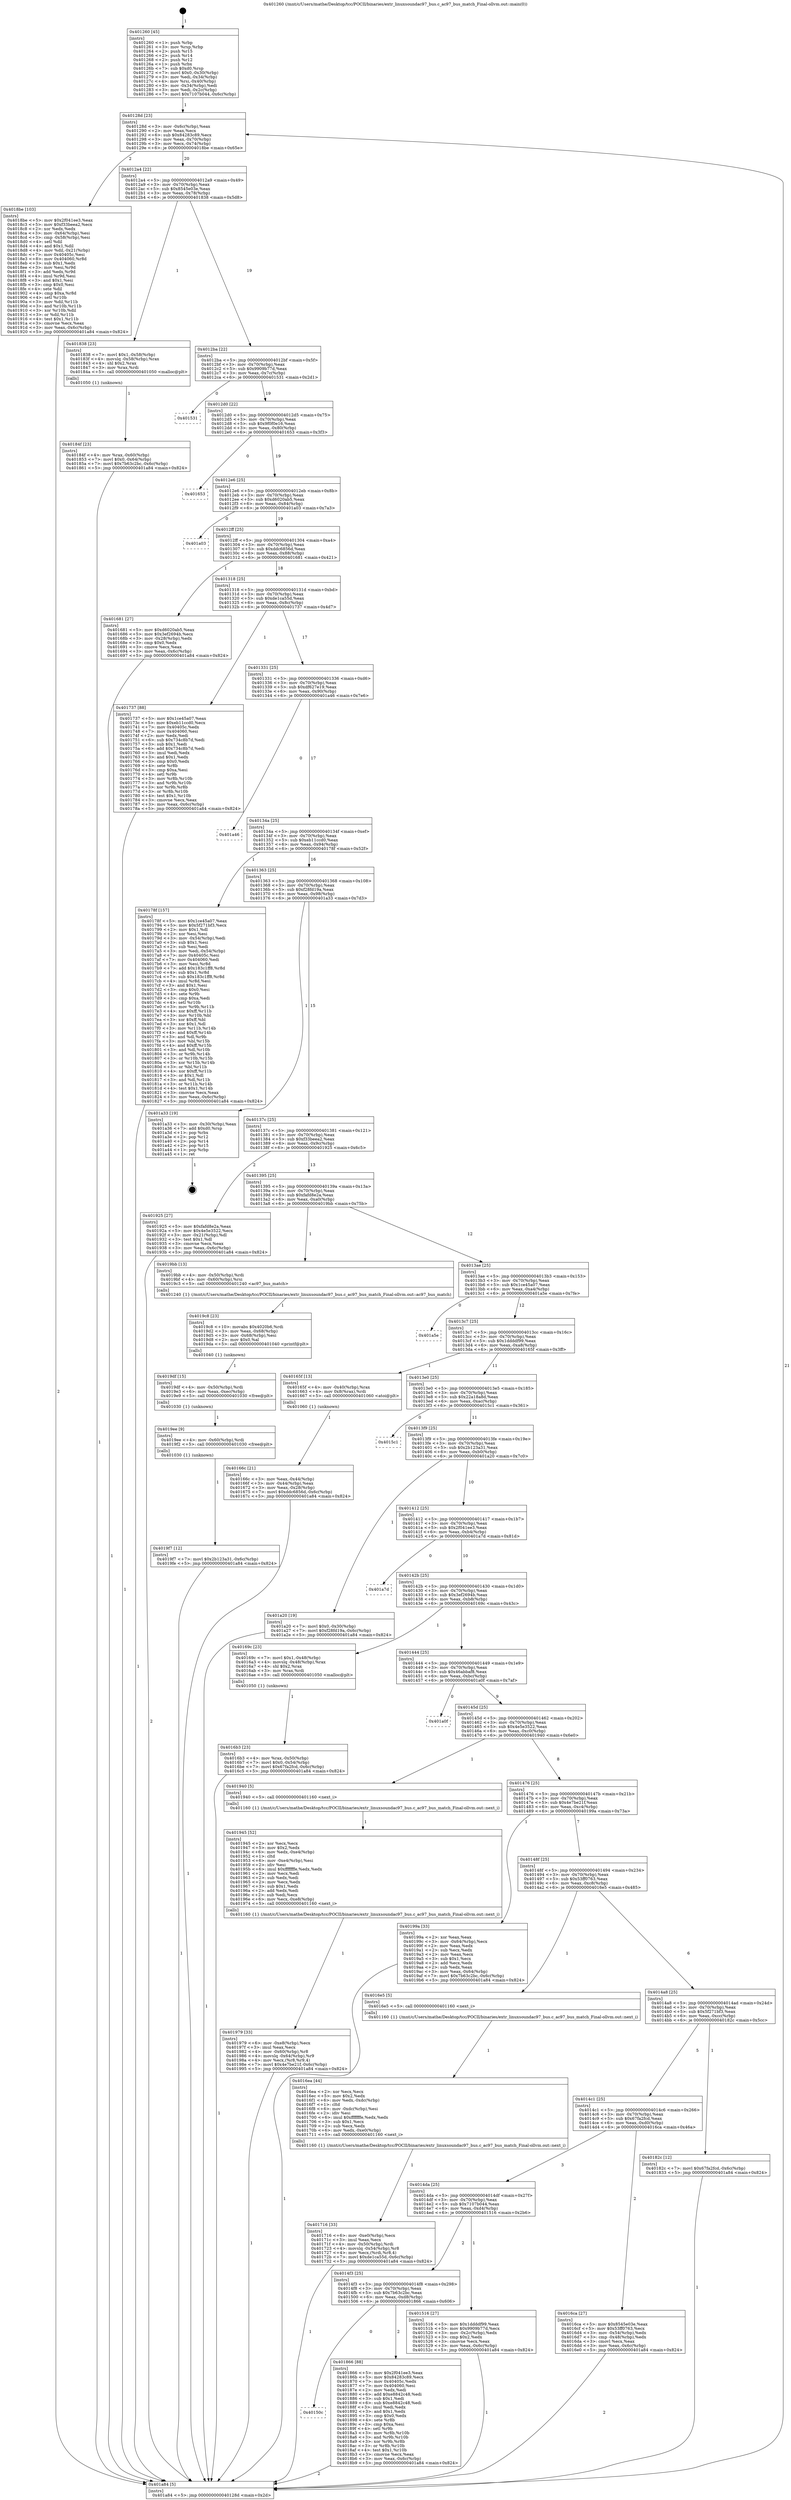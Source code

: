 digraph "0x401260" {
  label = "0x401260 (/mnt/c/Users/mathe/Desktop/tcc/POCII/binaries/extr_linuxsoundac97_bus.c_ac97_bus_match_Final-ollvm.out::main(0))"
  labelloc = "t"
  node[shape=record]

  Entry [label="",width=0.3,height=0.3,shape=circle,fillcolor=black,style=filled]
  "0x40128d" [label="{
     0x40128d [23]\l
     | [instrs]\l
     &nbsp;&nbsp;0x40128d \<+3\>: mov -0x6c(%rbp),%eax\l
     &nbsp;&nbsp;0x401290 \<+2\>: mov %eax,%ecx\l
     &nbsp;&nbsp;0x401292 \<+6\>: sub $0x84283c89,%ecx\l
     &nbsp;&nbsp;0x401298 \<+3\>: mov %eax,-0x70(%rbp)\l
     &nbsp;&nbsp;0x40129b \<+3\>: mov %ecx,-0x74(%rbp)\l
     &nbsp;&nbsp;0x40129e \<+6\>: je 00000000004018be \<main+0x65e\>\l
  }"]
  "0x4018be" [label="{
     0x4018be [103]\l
     | [instrs]\l
     &nbsp;&nbsp;0x4018be \<+5\>: mov $0x2f041ee3,%eax\l
     &nbsp;&nbsp;0x4018c3 \<+5\>: mov $0xf33beea2,%ecx\l
     &nbsp;&nbsp;0x4018c8 \<+2\>: xor %edx,%edx\l
     &nbsp;&nbsp;0x4018ca \<+3\>: mov -0x64(%rbp),%esi\l
     &nbsp;&nbsp;0x4018cd \<+3\>: cmp -0x58(%rbp),%esi\l
     &nbsp;&nbsp;0x4018d0 \<+4\>: setl %dil\l
     &nbsp;&nbsp;0x4018d4 \<+4\>: and $0x1,%dil\l
     &nbsp;&nbsp;0x4018d8 \<+4\>: mov %dil,-0x21(%rbp)\l
     &nbsp;&nbsp;0x4018dc \<+7\>: mov 0x40405c,%esi\l
     &nbsp;&nbsp;0x4018e3 \<+8\>: mov 0x404060,%r8d\l
     &nbsp;&nbsp;0x4018eb \<+3\>: sub $0x1,%edx\l
     &nbsp;&nbsp;0x4018ee \<+3\>: mov %esi,%r9d\l
     &nbsp;&nbsp;0x4018f1 \<+3\>: add %edx,%r9d\l
     &nbsp;&nbsp;0x4018f4 \<+4\>: imul %r9d,%esi\l
     &nbsp;&nbsp;0x4018f8 \<+3\>: and $0x1,%esi\l
     &nbsp;&nbsp;0x4018fb \<+3\>: cmp $0x0,%esi\l
     &nbsp;&nbsp;0x4018fe \<+4\>: sete %dil\l
     &nbsp;&nbsp;0x401902 \<+4\>: cmp $0xa,%r8d\l
     &nbsp;&nbsp;0x401906 \<+4\>: setl %r10b\l
     &nbsp;&nbsp;0x40190a \<+3\>: mov %dil,%r11b\l
     &nbsp;&nbsp;0x40190d \<+3\>: and %r10b,%r11b\l
     &nbsp;&nbsp;0x401910 \<+3\>: xor %r10b,%dil\l
     &nbsp;&nbsp;0x401913 \<+3\>: or %dil,%r11b\l
     &nbsp;&nbsp;0x401916 \<+4\>: test $0x1,%r11b\l
     &nbsp;&nbsp;0x40191a \<+3\>: cmovne %ecx,%eax\l
     &nbsp;&nbsp;0x40191d \<+3\>: mov %eax,-0x6c(%rbp)\l
     &nbsp;&nbsp;0x401920 \<+5\>: jmp 0000000000401a84 \<main+0x824\>\l
  }"]
  "0x4012a4" [label="{
     0x4012a4 [22]\l
     | [instrs]\l
     &nbsp;&nbsp;0x4012a4 \<+5\>: jmp 00000000004012a9 \<main+0x49\>\l
     &nbsp;&nbsp;0x4012a9 \<+3\>: mov -0x70(%rbp),%eax\l
     &nbsp;&nbsp;0x4012ac \<+5\>: sub $0x8545e03e,%eax\l
     &nbsp;&nbsp;0x4012b1 \<+3\>: mov %eax,-0x78(%rbp)\l
     &nbsp;&nbsp;0x4012b4 \<+6\>: je 0000000000401838 \<main+0x5d8\>\l
  }"]
  Exit [label="",width=0.3,height=0.3,shape=circle,fillcolor=black,style=filled,peripheries=2]
  "0x401838" [label="{
     0x401838 [23]\l
     | [instrs]\l
     &nbsp;&nbsp;0x401838 \<+7\>: movl $0x1,-0x58(%rbp)\l
     &nbsp;&nbsp;0x40183f \<+4\>: movslq -0x58(%rbp),%rax\l
     &nbsp;&nbsp;0x401843 \<+4\>: shl $0x2,%rax\l
     &nbsp;&nbsp;0x401847 \<+3\>: mov %rax,%rdi\l
     &nbsp;&nbsp;0x40184a \<+5\>: call 0000000000401050 \<malloc@plt\>\l
     | [calls]\l
     &nbsp;&nbsp;0x401050 \{1\} (unknown)\l
  }"]
  "0x4012ba" [label="{
     0x4012ba [22]\l
     | [instrs]\l
     &nbsp;&nbsp;0x4012ba \<+5\>: jmp 00000000004012bf \<main+0x5f\>\l
     &nbsp;&nbsp;0x4012bf \<+3\>: mov -0x70(%rbp),%eax\l
     &nbsp;&nbsp;0x4012c2 \<+5\>: sub $0x9909b77d,%eax\l
     &nbsp;&nbsp;0x4012c7 \<+3\>: mov %eax,-0x7c(%rbp)\l
     &nbsp;&nbsp;0x4012ca \<+6\>: je 0000000000401531 \<main+0x2d1\>\l
  }"]
  "0x4019f7" [label="{
     0x4019f7 [12]\l
     | [instrs]\l
     &nbsp;&nbsp;0x4019f7 \<+7\>: movl $0x2b123a31,-0x6c(%rbp)\l
     &nbsp;&nbsp;0x4019fe \<+5\>: jmp 0000000000401a84 \<main+0x824\>\l
  }"]
  "0x401531" [label="{
     0x401531\l
  }", style=dashed]
  "0x4012d0" [label="{
     0x4012d0 [22]\l
     | [instrs]\l
     &nbsp;&nbsp;0x4012d0 \<+5\>: jmp 00000000004012d5 \<main+0x75\>\l
     &nbsp;&nbsp;0x4012d5 \<+3\>: mov -0x70(%rbp),%eax\l
     &nbsp;&nbsp;0x4012d8 \<+5\>: sub $0x9f0f0e16,%eax\l
     &nbsp;&nbsp;0x4012dd \<+3\>: mov %eax,-0x80(%rbp)\l
     &nbsp;&nbsp;0x4012e0 \<+6\>: je 0000000000401653 \<main+0x3f3\>\l
  }"]
  "0x4019ee" [label="{
     0x4019ee [9]\l
     | [instrs]\l
     &nbsp;&nbsp;0x4019ee \<+4\>: mov -0x60(%rbp),%rdi\l
     &nbsp;&nbsp;0x4019f2 \<+5\>: call 0000000000401030 \<free@plt\>\l
     | [calls]\l
     &nbsp;&nbsp;0x401030 \{1\} (unknown)\l
  }"]
  "0x401653" [label="{
     0x401653\l
  }", style=dashed]
  "0x4012e6" [label="{
     0x4012e6 [25]\l
     | [instrs]\l
     &nbsp;&nbsp;0x4012e6 \<+5\>: jmp 00000000004012eb \<main+0x8b\>\l
     &nbsp;&nbsp;0x4012eb \<+3\>: mov -0x70(%rbp),%eax\l
     &nbsp;&nbsp;0x4012ee \<+5\>: sub $0xd6020ab5,%eax\l
     &nbsp;&nbsp;0x4012f3 \<+6\>: mov %eax,-0x84(%rbp)\l
     &nbsp;&nbsp;0x4012f9 \<+6\>: je 0000000000401a03 \<main+0x7a3\>\l
  }"]
  "0x4019df" [label="{
     0x4019df [15]\l
     | [instrs]\l
     &nbsp;&nbsp;0x4019df \<+4\>: mov -0x50(%rbp),%rdi\l
     &nbsp;&nbsp;0x4019e3 \<+6\>: mov %eax,-0xec(%rbp)\l
     &nbsp;&nbsp;0x4019e9 \<+5\>: call 0000000000401030 \<free@plt\>\l
     | [calls]\l
     &nbsp;&nbsp;0x401030 \{1\} (unknown)\l
  }"]
  "0x401a03" [label="{
     0x401a03\l
  }", style=dashed]
  "0x4012ff" [label="{
     0x4012ff [25]\l
     | [instrs]\l
     &nbsp;&nbsp;0x4012ff \<+5\>: jmp 0000000000401304 \<main+0xa4\>\l
     &nbsp;&nbsp;0x401304 \<+3\>: mov -0x70(%rbp),%eax\l
     &nbsp;&nbsp;0x401307 \<+5\>: sub $0xddc6856d,%eax\l
     &nbsp;&nbsp;0x40130c \<+6\>: mov %eax,-0x88(%rbp)\l
     &nbsp;&nbsp;0x401312 \<+6\>: je 0000000000401681 \<main+0x421\>\l
  }"]
  "0x4019c8" [label="{
     0x4019c8 [23]\l
     | [instrs]\l
     &nbsp;&nbsp;0x4019c8 \<+10\>: movabs $0x4020b6,%rdi\l
     &nbsp;&nbsp;0x4019d2 \<+3\>: mov %eax,-0x68(%rbp)\l
     &nbsp;&nbsp;0x4019d5 \<+3\>: mov -0x68(%rbp),%esi\l
     &nbsp;&nbsp;0x4019d8 \<+2\>: mov $0x0,%al\l
     &nbsp;&nbsp;0x4019da \<+5\>: call 0000000000401040 \<printf@plt\>\l
     | [calls]\l
     &nbsp;&nbsp;0x401040 \{1\} (unknown)\l
  }"]
  "0x401681" [label="{
     0x401681 [27]\l
     | [instrs]\l
     &nbsp;&nbsp;0x401681 \<+5\>: mov $0xd6020ab5,%eax\l
     &nbsp;&nbsp;0x401686 \<+5\>: mov $0x3ef2694b,%ecx\l
     &nbsp;&nbsp;0x40168b \<+3\>: mov -0x28(%rbp),%edx\l
     &nbsp;&nbsp;0x40168e \<+3\>: cmp $0x0,%edx\l
     &nbsp;&nbsp;0x401691 \<+3\>: cmove %ecx,%eax\l
     &nbsp;&nbsp;0x401694 \<+3\>: mov %eax,-0x6c(%rbp)\l
     &nbsp;&nbsp;0x401697 \<+5\>: jmp 0000000000401a84 \<main+0x824\>\l
  }"]
  "0x401318" [label="{
     0x401318 [25]\l
     | [instrs]\l
     &nbsp;&nbsp;0x401318 \<+5\>: jmp 000000000040131d \<main+0xbd\>\l
     &nbsp;&nbsp;0x40131d \<+3\>: mov -0x70(%rbp),%eax\l
     &nbsp;&nbsp;0x401320 \<+5\>: sub $0xde1ca55d,%eax\l
     &nbsp;&nbsp;0x401325 \<+6\>: mov %eax,-0x8c(%rbp)\l
     &nbsp;&nbsp;0x40132b \<+6\>: je 0000000000401737 \<main+0x4d7\>\l
  }"]
  "0x401979" [label="{
     0x401979 [33]\l
     | [instrs]\l
     &nbsp;&nbsp;0x401979 \<+6\>: mov -0xe8(%rbp),%ecx\l
     &nbsp;&nbsp;0x40197f \<+3\>: imul %eax,%ecx\l
     &nbsp;&nbsp;0x401982 \<+4\>: mov -0x60(%rbp),%r8\l
     &nbsp;&nbsp;0x401986 \<+4\>: movslq -0x64(%rbp),%r9\l
     &nbsp;&nbsp;0x40198a \<+4\>: mov %ecx,(%r8,%r9,4)\l
     &nbsp;&nbsp;0x40198e \<+7\>: movl $0x4e7be21f,-0x6c(%rbp)\l
     &nbsp;&nbsp;0x401995 \<+5\>: jmp 0000000000401a84 \<main+0x824\>\l
  }"]
  "0x401737" [label="{
     0x401737 [88]\l
     | [instrs]\l
     &nbsp;&nbsp;0x401737 \<+5\>: mov $0x1ce45a07,%eax\l
     &nbsp;&nbsp;0x40173c \<+5\>: mov $0xeb11ccd0,%ecx\l
     &nbsp;&nbsp;0x401741 \<+7\>: mov 0x40405c,%edx\l
     &nbsp;&nbsp;0x401748 \<+7\>: mov 0x404060,%esi\l
     &nbsp;&nbsp;0x40174f \<+2\>: mov %edx,%edi\l
     &nbsp;&nbsp;0x401751 \<+6\>: sub $0x734c8b7d,%edi\l
     &nbsp;&nbsp;0x401757 \<+3\>: sub $0x1,%edi\l
     &nbsp;&nbsp;0x40175a \<+6\>: add $0x734c8b7d,%edi\l
     &nbsp;&nbsp;0x401760 \<+3\>: imul %edi,%edx\l
     &nbsp;&nbsp;0x401763 \<+3\>: and $0x1,%edx\l
     &nbsp;&nbsp;0x401766 \<+3\>: cmp $0x0,%edx\l
     &nbsp;&nbsp;0x401769 \<+4\>: sete %r8b\l
     &nbsp;&nbsp;0x40176d \<+3\>: cmp $0xa,%esi\l
     &nbsp;&nbsp;0x401770 \<+4\>: setl %r9b\l
     &nbsp;&nbsp;0x401774 \<+3\>: mov %r8b,%r10b\l
     &nbsp;&nbsp;0x401777 \<+3\>: and %r9b,%r10b\l
     &nbsp;&nbsp;0x40177a \<+3\>: xor %r9b,%r8b\l
     &nbsp;&nbsp;0x40177d \<+3\>: or %r8b,%r10b\l
     &nbsp;&nbsp;0x401780 \<+4\>: test $0x1,%r10b\l
     &nbsp;&nbsp;0x401784 \<+3\>: cmovne %ecx,%eax\l
     &nbsp;&nbsp;0x401787 \<+3\>: mov %eax,-0x6c(%rbp)\l
     &nbsp;&nbsp;0x40178a \<+5\>: jmp 0000000000401a84 \<main+0x824\>\l
  }"]
  "0x401331" [label="{
     0x401331 [25]\l
     | [instrs]\l
     &nbsp;&nbsp;0x401331 \<+5\>: jmp 0000000000401336 \<main+0xd6\>\l
     &nbsp;&nbsp;0x401336 \<+3\>: mov -0x70(%rbp),%eax\l
     &nbsp;&nbsp;0x401339 \<+5\>: sub $0xdf627e19,%eax\l
     &nbsp;&nbsp;0x40133e \<+6\>: mov %eax,-0x90(%rbp)\l
     &nbsp;&nbsp;0x401344 \<+6\>: je 0000000000401a46 \<main+0x7e6\>\l
  }"]
  "0x401945" [label="{
     0x401945 [52]\l
     | [instrs]\l
     &nbsp;&nbsp;0x401945 \<+2\>: xor %ecx,%ecx\l
     &nbsp;&nbsp;0x401947 \<+5\>: mov $0x2,%edx\l
     &nbsp;&nbsp;0x40194c \<+6\>: mov %edx,-0xe4(%rbp)\l
     &nbsp;&nbsp;0x401952 \<+1\>: cltd\l
     &nbsp;&nbsp;0x401953 \<+6\>: mov -0xe4(%rbp),%esi\l
     &nbsp;&nbsp;0x401959 \<+2\>: idiv %esi\l
     &nbsp;&nbsp;0x40195b \<+6\>: imul $0xfffffffe,%edx,%edx\l
     &nbsp;&nbsp;0x401961 \<+2\>: mov %ecx,%edi\l
     &nbsp;&nbsp;0x401963 \<+2\>: sub %edx,%edi\l
     &nbsp;&nbsp;0x401965 \<+2\>: mov %ecx,%edx\l
     &nbsp;&nbsp;0x401967 \<+3\>: sub $0x1,%edx\l
     &nbsp;&nbsp;0x40196a \<+2\>: add %edx,%edi\l
     &nbsp;&nbsp;0x40196c \<+2\>: sub %edi,%ecx\l
     &nbsp;&nbsp;0x40196e \<+6\>: mov %ecx,-0xe8(%rbp)\l
     &nbsp;&nbsp;0x401974 \<+5\>: call 0000000000401160 \<next_i\>\l
     | [calls]\l
     &nbsp;&nbsp;0x401160 \{1\} (/mnt/c/Users/mathe/Desktop/tcc/POCII/binaries/extr_linuxsoundac97_bus.c_ac97_bus_match_Final-ollvm.out::next_i)\l
  }"]
  "0x401a46" [label="{
     0x401a46\l
  }", style=dashed]
  "0x40134a" [label="{
     0x40134a [25]\l
     | [instrs]\l
     &nbsp;&nbsp;0x40134a \<+5\>: jmp 000000000040134f \<main+0xef\>\l
     &nbsp;&nbsp;0x40134f \<+3\>: mov -0x70(%rbp),%eax\l
     &nbsp;&nbsp;0x401352 \<+5\>: sub $0xeb11ccd0,%eax\l
     &nbsp;&nbsp;0x401357 \<+6\>: mov %eax,-0x94(%rbp)\l
     &nbsp;&nbsp;0x40135d \<+6\>: je 000000000040178f \<main+0x52f\>\l
  }"]
  "0x40150c" [label="{
     0x40150c\l
  }", style=dashed]
  "0x40178f" [label="{
     0x40178f [157]\l
     | [instrs]\l
     &nbsp;&nbsp;0x40178f \<+5\>: mov $0x1ce45a07,%eax\l
     &nbsp;&nbsp;0x401794 \<+5\>: mov $0x5f271bf3,%ecx\l
     &nbsp;&nbsp;0x401799 \<+2\>: mov $0x1,%dl\l
     &nbsp;&nbsp;0x40179b \<+2\>: xor %esi,%esi\l
     &nbsp;&nbsp;0x40179d \<+3\>: mov -0x54(%rbp),%edi\l
     &nbsp;&nbsp;0x4017a0 \<+3\>: sub $0x1,%esi\l
     &nbsp;&nbsp;0x4017a3 \<+2\>: sub %esi,%edi\l
     &nbsp;&nbsp;0x4017a5 \<+3\>: mov %edi,-0x54(%rbp)\l
     &nbsp;&nbsp;0x4017a8 \<+7\>: mov 0x40405c,%esi\l
     &nbsp;&nbsp;0x4017af \<+7\>: mov 0x404060,%edi\l
     &nbsp;&nbsp;0x4017b6 \<+3\>: mov %esi,%r8d\l
     &nbsp;&nbsp;0x4017b9 \<+7\>: add $0x183c1ff8,%r8d\l
     &nbsp;&nbsp;0x4017c0 \<+4\>: sub $0x1,%r8d\l
     &nbsp;&nbsp;0x4017c4 \<+7\>: sub $0x183c1ff8,%r8d\l
     &nbsp;&nbsp;0x4017cb \<+4\>: imul %r8d,%esi\l
     &nbsp;&nbsp;0x4017cf \<+3\>: and $0x1,%esi\l
     &nbsp;&nbsp;0x4017d2 \<+3\>: cmp $0x0,%esi\l
     &nbsp;&nbsp;0x4017d5 \<+4\>: sete %r9b\l
     &nbsp;&nbsp;0x4017d9 \<+3\>: cmp $0xa,%edi\l
     &nbsp;&nbsp;0x4017dc \<+4\>: setl %r10b\l
     &nbsp;&nbsp;0x4017e0 \<+3\>: mov %r9b,%r11b\l
     &nbsp;&nbsp;0x4017e3 \<+4\>: xor $0xff,%r11b\l
     &nbsp;&nbsp;0x4017e7 \<+3\>: mov %r10b,%bl\l
     &nbsp;&nbsp;0x4017ea \<+3\>: xor $0xff,%bl\l
     &nbsp;&nbsp;0x4017ed \<+3\>: xor $0x1,%dl\l
     &nbsp;&nbsp;0x4017f0 \<+3\>: mov %r11b,%r14b\l
     &nbsp;&nbsp;0x4017f3 \<+4\>: and $0xff,%r14b\l
     &nbsp;&nbsp;0x4017f7 \<+3\>: and %dl,%r9b\l
     &nbsp;&nbsp;0x4017fa \<+3\>: mov %bl,%r15b\l
     &nbsp;&nbsp;0x4017fd \<+4\>: and $0xff,%r15b\l
     &nbsp;&nbsp;0x401801 \<+3\>: and %dl,%r10b\l
     &nbsp;&nbsp;0x401804 \<+3\>: or %r9b,%r14b\l
     &nbsp;&nbsp;0x401807 \<+3\>: or %r10b,%r15b\l
     &nbsp;&nbsp;0x40180a \<+3\>: xor %r15b,%r14b\l
     &nbsp;&nbsp;0x40180d \<+3\>: or %bl,%r11b\l
     &nbsp;&nbsp;0x401810 \<+4\>: xor $0xff,%r11b\l
     &nbsp;&nbsp;0x401814 \<+3\>: or $0x1,%dl\l
     &nbsp;&nbsp;0x401817 \<+3\>: and %dl,%r11b\l
     &nbsp;&nbsp;0x40181a \<+3\>: or %r11b,%r14b\l
     &nbsp;&nbsp;0x40181d \<+4\>: test $0x1,%r14b\l
     &nbsp;&nbsp;0x401821 \<+3\>: cmovne %ecx,%eax\l
     &nbsp;&nbsp;0x401824 \<+3\>: mov %eax,-0x6c(%rbp)\l
     &nbsp;&nbsp;0x401827 \<+5\>: jmp 0000000000401a84 \<main+0x824\>\l
  }"]
  "0x401363" [label="{
     0x401363 [25]\l
     | [instrs]\l
     &nbsp;&nbsp;0x401363 \<+5\>: jmp 0000000000401368 \<main+0x108\>\l
     &nbsp;&nbsp;0x401368 \<+3\>: mov -0x70(%rbp),%eax\l
     &nbsp;&nbsp;0x40136b \<+5\>: sub $0xf28fd19a,%eax\l
     &nbsp;&nbsp;0x401370 \<+6\>: mov %eax,-0x98(%rbp)\l
     &nbsp;&nbsp;0x401376 \<+6\>: je 0000000000401a33 \<main+0x7d3\>\l
  }"]
  "0x401866" [label="{
     0x401866 [88]\l
     | [instrs]\l
     &nbsp;&nbsp;0x401866 \<+5\>: mov $0x2f041ee3,%eax\l
     &nbsp;&nbsp;0x40186b \<+5\>: mov $0x84283c89,%ecx\l
     &nbsp;&nbsp;0x401870 \<+7\>: mov 0x40405c,%edx\l
     &nbsp;&nbsp;0x401877 \<+7\>: mov 0x404060,%esi\l
     &nbsp;&nbsp;0x40187e \<+2\>: mov %edx,%edi\l
     &nbsp;&nbsp;0x401880 \<+6\>: add $0xe8842c48,%edi\l
     &nbsp;&nbsp;0x401886 \<+3\>: sub $0x1,%edi\l
     &nbsp;&nbsp;0x401889 \<+6\>: sub $0xe8842c48,%edi\l
     &nbsp;&nbsp;0x40188f \<+3\>: imul %edi,%edx\l
     &nbsp;&nbsp;0x401892 \<+3\>: and $0x1,%edx\l
     &nbsp;&nbsp;0x401895 \<+3\>: cmp $0x0,%edx\l
     &nbsp;&nbsp;0x401898 \<+4\>: sete %r8b\l
     &nbsp;&nbsp;0x40189c \<+3\>: cmp $0xa,%esi\l
     &nbsp;&nbsp;0x40189f \<+4\>: setl %r9b\l
     &nbsp;&nbsp;0x4018a3 \<+3\>: mov %r8b,%r10b\l
     &nbsp;&nbsp;0x4018a6 \<+3\>: and %r9b,%r10b\l
     &nbsp;&nbsp;0x4018a9 \<+3\>: xor %r9b,%r8b\l
     &nbsp;&nbsp;0x4018ac \<+3\>: or %r8b,%r10b\l
     &nbsp;&nbsp;0x4018af \<+4\>: test $0x1,%r10b\l
     &nbsp;&nbsp;0x4018b3 \<+3\>: cmovne %ecx,%eax\l
     &nbsp;&nbsp;0x4018b6 \<+3\>: mov %eax,-0x6c(%rbp)\l
     &nbsp;&nbsp;0x4018b9 \<+5\>: jmp 0000000000401a84 \<main+0x824\>\l
  }"]
  "0x401a33" [label="{
     0x401a33 [19]\l
     | [instrs]\l
     &nbsp;&nbsp;0x401a33 \<+3\>: mov -0x30(%rbp),%eax\l
     &nbsp;&nbsp;0x401a36 \<+7\>: add $0xd0,%rsp\l
     &nbsp;&nbsp;0x401a3d \<+1\>: pop %rbx\l
     &nbsp;&nbsp;0x401a3e \<+2\>: pop %r12\l
     &nbsp;&nbsp;0x401a40 \<+2\>: pop %r14\l
     &nbsp;&nbsp;0x401a42 \<+2\>: pop %r15\l
     &nbsp;&nbsp;0x401a44 \<+1\>: pop %rbp\l
     &nbsp;&nbsp;0x401a45 \<+1\>: ret\l
  }"]
  "0x40137c" [label="{
     0x40137c [25]\l
     | [instrs]\l
     &nbsp;&nbsp;0x40137c \<+5\>: jmp 0000000000401381 \<main+0x121\>\l
     &nbsp;&nbsp;0x401381 \<+3\>: mov -0x70(%rbp),%eax\l
     &nbsp;&nbsp;0x401384 \<+5\>: sub $0xf33beea2,%eax\l
     &nbsp;&nbsp;0x401389 \<+6\>: mov %eax,-0x9c(%rbp)\l
     &nbsp;&nbsp;0x40138f \<+6\>: je 0000000000401925 \<main+0x6c5\>\l
  }"]
  "0x40184f" [label="{
     0x40184f [23]\l
     | [instrs]\l
     &nbsp;&nbsp;0x40184f \<+4\>: mov %rax,-0x60(%rbp)\l
     &nbsp;&nbsp;0x401853 \<+7\>: movl $0x0,-0x64(%rbp)\l
     &nbsp;&nbsp;0x40185a \<+7\>: movl $0x7b63c2bc,-0x6c(%rbp)\l
     &nbsp;&nbsp;0x401861 \<+5\>: jmp 0000000000401a84 \<main+0x824\>\l
  }"]
  "0x401925" [label="{
     0x401925 [27]\l
     | [instrs]\l
     &nbsp;&nbsp;0x401925 \<+5\>: mov $0xfafd8e2a,%eax\l
     &nbsp;&nbsp;0x40192a \<+5\>: mov $0x4e5e3522,%ecx\l
     &nbsp;&nbsp;0x40192f \<+3\>: mov -0x21(%rbp),%dl\l
     &nbsp;&nbsp;0x401932 \<+3\>: test $0x1,%dl\l
     &nbsp;&nbsp;0x401935 \<+3\>: cmovne %ecx,%eax\l
     &nbsp;&nbsp;0x401938 \<+3\>: mov %eax,-0x6c(%rbp)\l
     &nbsp;&nbsp;0x40193b \<+5\>: jmp 0000000000401a84 \<main+0x824\>\l
  }"]
  "0x401395" [label="{
     0x401395 [25]\l
     | [instrs]\l
     &nbsp;&nbsp;0x401395 \<+5\>: jmp 000000000040139a \<main+0x13a\>\l
     &nbsp;&nbsp;0x40139a \<+3\>: mov -0x70(%rbp),%eax\l
     &nbsp;&nbsp;0x40139d \<+5\>: sub $0xfafd8e2a,%eax\l
     &nbsp;&nbsp;0x4013a2 \<+6\>: mov %eax,-0xa0(%rbp)\l
     &nbsp;&nbsp;0x4013a8 \<+6\>: je 00000000004019bb \<main+0x75b\>\l
  }"]
  "0x401716" [label="{
     0x401716 [33]\l
     | [instrs]\l
     &nbsp;&nbsp;0x401716 \<+6\>: mov -0xe0(%rbp),%ecx\l
     &nbsp;&nbsp;0x40171c \<+3\>: imul %eax,%ecx\l
     &nbsp;&nbsp;0x40171f \<+4\>: mov -0x50(%rbp),%rdi\l
     &nbsp;&nbsp;0x401723 \<+4\>: movslq -0x54(%rbp),%r8\l
     &nbsp;&nbsp;0x401727 \<+4\>: mov %ecx,(%rdi,%r8,4)\l
     &nbsp;&nbsp;0x40172b \<+7\>: movl $0xde1ca55d,-0x6c(%rbp)\l
     &nbsp;&nbsp;0x401732 \<+5\>: jmp 0000000000401a84 \<main+0x824\>\l
  }"]
  "0x4019bb" [label="{
     0x4019bb [13]\l
     | [instrs]\l
     &nbsp;&nbsp;0x4019bb \<+4\>: mov -0x50(%rbp),%rdi\l
     &nbsp;&nbsp;0x4019bf \<+4\>: mov -0x60(%rbp),%rsi\l
     &nbsp;&nbsp;0x4019c3 \<+5\>: call 0000000000401240 \<ac97_bus_match\>\l
     | [calls]\l
     &nbsp;&nbsp;0x401240 \{1\} (/mnt/c/Users/mathe/Desktop/tcc/POCII/binaries/extr_linuxsoundac97_bus.c_ac97_bus_match_Final-ollvm.out::ac97_bus_match)\l
  }"]
  "0x4013ae" [label="{
     0x4013ae [25]\l
     | [instrs]\l
     &nbsp;&nbsp;0x4013ae \<+5\>: jmp 00000000004013b3 \<main+0x153\>\l
     &nbsp;&nbsp;0x4013b3 \<+3\>: mov -0x70(%rbp),%eax\l
     &nbsp;&nbsp;0x4013b6 \<+5\>: sub $0x1ce45a07,%eax\l
     &nbsp;&nbsp;0x4013bb \<+6\>: mov %eax,-0xa4(%rbp)\l
     &nbsp;&nbsp;0x4013c1 \<+6\>: je 0000000000401a5e \<main+0x7fe\>\l
  }"]
  "0x4016ea" [label="{
     0x4016ea [44]\l
     | [instrs]\l
     &nbsp;&nbsp;0x4016ea \<+2\>: xor %ecx,%ecx\l
     &nbsp;&nbsp;0x4016ec \<+5\>: mov $0x2,%edx\l
     &nbsp;&nbsp;0x4016f1 \<+6\>: mov %edx,-0xdc(%rbp)\l
     &nbsp;&nbsp;0x4016f7 \<+1\>: cltd\l
     &nbsp;&nbsp;0x4016f8 \<+6\>: mov -0xdc(%rbp),%esi\l
     &nbsp;&nbsp;0x4016fe \<+2\>: idiv %esi\l
     &nbsp;&nbsp;0x401700 \<+6\>: imul $0xfffffffe,%edx,%edx\l
     &nbsp;&nbsp;0x401706 \<+3\>: sub $0x1,%ecx\l
     &nbsp;&nbsp;0x401709 \<+2\>: sub %ecx,%edx\l
     &nbsp;&nbsp;0x40170b \<+6\>: mov %edx,-0xe0(%rbp)\l
     &nbsp;&nbsp;0x401711 \<+5\>: call 0000000000401160 \<next_i\>\l
     | [calls]\l
     &nbsp;&nbsp;0x401160 \{1\} (/mnt/c/Users/mathe/Desktop/tcc/POCII/binaries/extr_linuxsoundac97_bus.c_ac97_bus_match_Final-ollvm.out::next_i)\l
  }"]
  "0x401a5e" [label="{
     0x401a5e\l
  }", style=dashed]
  "0x4013c7" [label="{
     0x4013c7 [25]\l
     | [instrs]\l
     &nbsp;&nbsp;0x4013c7 \<+5\>: jmp 00000000004013cc \<main+0x16c\>\l
     &nbsp;&nbsp;0x4013cc \<+3\>: mov -0x70(%rbp),%eax\l
     &nbsp;&nbsp;0x4013cf \<+5\>: sub $0x1ddddf99,%eax\l
     &nbsp;&nbsp;0x4013d4 \<+6\>: mov %eax,-0xa8(%rbp)\l
     &nbsp;&nbsp;0x4013da \<+6\>: je 000000000040165f \<main+0x3ff\>\l
  }"]
  "0x4016b3" [label="{
     0x4016b3 [23]\l
     | [instrs]\l
     &nbsp;&nbsp;0x4016b3 \<+4\>: mov %rax,-0x50(%rbp)\l
     &nbsp;&nbsp;0x4016b7 \<+7\>: movl $0x0,-0x54(%rbp)\l
     &nbsp;&nbsp;0x4016be \<+7\>: movl $0x67fa2fcd,-0x6c(%rbp)\l
     &nbsp;&nbsp;0x4016c5 \<+5\>: jmp 0000000000401a84 \<main+0x824\>\l
  }"]
  "0x40165f" [label="{
     0x40165f [13]\l
     | [instrs]\l
     &nbsp;&nbsp;0x40165f \<+4\>: mov -0x40(%rbp),%rax\l
     &nbsp;&nbsp;0x401663 \<+4\>: mov 0x8(%rax),%rdi\l
     &nbsp;&nbsp;0x401667 \<+5\>: call 0000000000401060 \<atoi@plt\>\l
     | [calls]\l
     &nbsp;&nbsp;0x401060 \{1\} (unknown)\l
  }"]
  "0x4013e0" [label="{
     0x4013e0 [25]\l
     | [instrs]\l
     &nbsp;&nbsp;0x4013e0 \<+5\>: jmp 00000000004013e5 \<main+0x185\>\l
     &nbsp;&nbsp;0x4013e5 \<+3\>: mov -0x70(%rbp),%eax\l
     &nbsp;&nbsp;0x4013e8 \<+5\>: sub $0x22a18a8d,%eax\l
     &nbsp;&nbsp;0x4013ed \<+6\>: mov %eax,-0xac(%rbp)\l
     &nbsp;&nbsp;0x4013f3 \<+6\>: je 00000000004015c1 \<main+0x361\>\l
  }"]
  "0x40166c" [label="{
     0x40166c [21]\l
     | [instrs]\l
     &nbsp;&nbsp;0x40166c \<+3\>: mov %eax,-0x44(%rbp)\l
     &nbsp;&nbsp;0x40166f \<+3\>: mov -0x44(%rbp),%eax\l
     &nbsp;&nbsp;0x401672 \<+3\>: mov %eax,-0x28(%rbp)\l
     &nbsp;&nbsp;0x401675 \<+7\>: movl $0xddc6856d,-0x6c(%rbp)\l
     &nbsp;&nbsp;0x40167c \<+5\>: jmp 0000000000401a84 \<main+0x824\>\l
  }"]
  "0x4015c1" [label="{
     0x4015c1\l
  }", style=dashed]
  "0x4013f9" [label="{
     0x4013f9 [25]\l
     | [instrs]\l
     &nbsp;&nbsp;0x4013f9 \<+5\>: jmp 00000000004013fe \<main+0x19e\>\l
     &nbsp;&nbsp;0x4013fe \<+3\>: mov -0x70(%rbp),%eax\l
     &nbsp;&nbsp;0x401401 \<+5\>: sub $0x2b123a31,%eax\l
     &nbsp;&nbsp;0x401406 \<+6\>: mov %eax,-0xb0(%rbp)\l
     &nbsp;&nbsp;0x40140c \<+6\>: je 0000000000401a20 \<main+0x7c0\>\l
  }"]
  "0x401260" [label="{
     0x401260 [45]\l
     | [instrs]\l
     &nbsp;&nbsp;0x401260 \<+1\>: push %rbp\l
     &nbsp;&nbsp;0x401261 \<+3\>: mov %rsp,%rbp\l
     &nbsp;&nbsp;0x401264 \<+2\>: push %r15\l
     &nbsp;&nbsp;0x401266 \<+2\>: push %r14\l
     &nbsp;&nbsp;0x401268 \<+2\>: push %r12\l
     &nbsp;&nbsp;0x40126a \<+1\>: push %rbx\l
     &nbsp;&nbsp;0x40126b \<+7\>: sub $0xd0,%rsp\l
     &nbsp;&nbsp;0x401272 \<+7\>: movl $0x0,-0x30(%rbp)\l
     &nbsp;&nbsp;0x401279 \<+3\>: mov %edi,-0x34(%rbp)\l
     &nbsp;&nbsp;0x40127c \<+4\>: mov %rsi,-0x40(%rbp)\l
     &nbsp;&nbsp;0x401280 \<+3\>: mov -0x34(%rbp),%edi\l
     &nbsp;&nbsp;0x401283 \<+3\>: mov %edi,-0x2c(%rbp)\l
     &nbsp;&nbsp;0x401286 \<+7\>: movl $0x7107b044,-0x6c(%rbp)\l
  }"]
  "0x401a20" [label="{
     0x401a20 [19]\l
     | [instrs]\l
     &nbsp;&nbsp;0x401a20 \<+7\>: movl $0x0,-0x30(%rbp)\l
     &nbsp;&nbsp;0x401a27 \<+7\>: movl $0xf28fd19a,-0x6c(%rbp)\l
     &nbsp;&nbsp;0x401a2e \<+5\>: jmp 0000000000401a84 \<main+0x824\>\l
  }"]
  "0x401412" [label="{
     0x401412 [25]\l
     | [instrs]\l
     &nbsp;&nbsp;0x401412 \<+5\>: jmp 0000000000401417 \<main+0x1b7\>\l
     &nbsp;&nbsp;0x401417 \<+3\>: mov -0x70(%rbp),%eax\l
     &nbsp;&nbsp;0x40141a \<+5\>: sub $0x2f041ee3,%eax\l
     &nbsp;&nbsp;0x40141f \<+6\>: mov %eax,-0xb4(%rbp)\l
     &nbsp;&nbsp;0x401425 \<+6\>: je 0000000000401a7d \<main+0x81d\>\l
  }"]
  "0x401a84" [label="{
     0x401a84 [5]\l
     | [instrs]\l
     &nbsp;&nbsp;0x401a84 \<+5\>: jmp 000000000040128d \<main+0x2d\>\l
  }"]
  "0x401a7d" [label="{
     0x401a7d\l
  }", style=dashed]
  "0x40142b" [label="{
     0x40142b [25]\l
     | [instrs]\l
     &nbsp;&nbsp;0x40142b \<+5\>: jmp 0000000000401430 \<main+0x1d0\>\l
     &nbsp;&nbsp;0x401430 \<+3\>: mov -0x70(%rbp),%eax\l
     &nbsp;&nbsp;0x401433 \<+5\>: sub $0x3ef2694b,%eax\l
     &nbsp;&nbsp;0x401438 \<+6\>: mov %eax,-0xb8(%rbp)\l
     &nbsp;&nbsp;0x40143e \<+6\>: je 000000000040169c \<main+0x43c\>\l
  }"]
  "0x4014f3" [label="{
     0x4014f3 [25]\l
     | [instrs]\l
     &nbsp;&nbsp;0x4014f3 \<+5\>: jmp 00000000004014f8 \<main+0x298\>\l
     &nbsp;&nbsp;0x4014f8 \<+3\>: mov -0x70(%rbp),%eax\l
     &nbsp;&nbsp;0x4014fb \<+5\>: sub $0x7b63c2bc,%eax\l
     &nbsp;&nbsp;0x401500 \<+6\>: mov %eax,-0xd8(%rbp)\l
     &nbsp;&nbsp;0x401506 \<+6\>: je 0000000000401866 \<main+0x606\>\l
  }"]
  "0x40169c" [label="{
     0x40169c [23]\l
     | [instrs]\l
     &nbsp;&nbsp;0x40169c \<+7\>: movl $0x1,-0x48(%rbp)\l
     &nbsp;&nbsp;0x4016a3 \<+4\>: movslq -0x48(%rbp),%rax\l
     &nbsp;&nbsp;0x4016a7 \<+4\>: shl $0x2,%rax\l
     &nbsp;&nbsp;0x4016ab \<+3\>: mov %rax,%rdi\l
     &nbsp;&nbsp;0x4016ae \<+5\>: call 0000000000401050 \<malloc@plt\>\l
     | [calls]\l
     &nbsp;&nbsp;0x401050 \{1\} (unknown)\l
  }"]
  "0x401444" [label="{
     0x401444 [25]\l
     | [instrs]\l
     &nbsp;&nbsp;0x401444 \<+5\>: jmp 0000000000401449 \<main+0x1e9\>\l
     &nbsp;&nbsp;0x401449 \<+3\>: mov -0x70(%rbp),%eax\l
     &nbsp;&nbsp;0x40144c \<+5\>: sub $0x46abbaf8,%eax\l
     &nbsp;&nbsp;0x401451 \<+6\>: mov %eax,-0xbc(%rbp)\l
     &nbsp;&nbsp;0x401457 \<+6\>: je 0000000000401a0f \<main+0x7af\>\l
  }"]
  "0x401516" [label="{
     0x401516 [27]\l
     | [instrs]\l
     &nbsp;&nbsp;0x401516 \<+5\>: mov $0x1ddddf99,%eax\l
     &nbsp;&nbsp;0x40151b \<+5\>: mov $0x9909b77d,%ecx\l
     &nbsp;&nbsp;0x401520 \<+3\>: mov -0x2c(%rbp),%edx\l
     &nbsp;&nbsp;0x401523 \<+3\>: cmp $0x2,%edx\l
     &nbsp;&nbsp;0x401526 \<+3\>: cmovne %ecx,%eax\l
     &nbsp;&nbsp;0x401529 \<+3\>: mov %eax,-0x6c(%rbp)\l
     &nbsp;&nbsp;0x40152c \<+5\>: jmp 0000000000401a84 \<main+0x824\>\l
  }"]
  "0x401a0f" [label="{
     0x401a0f\l
  }", style=dashed]
  "0x40145d" [label="{
     0x40145d [25]\l
     | [instrs]\l
     &nbsp;&nbsp;0x40145d \<+5\>: jmp 0000000000401462 \<main+0x202\>\l
     &nbsp;&nbsp;0x401462 \<+3\>: mov -0x70(%rbp),%eax\l
     &nbsp;&nbsp;0x401465 \<+5\>: sub $0x4e5e3522,%eax\l
     &nbsp;&nbsp;0x40146a \<+6\>: mov %eax,-0xc0(%rbp)\l
     &nbsp;&nbsp;0x401470 \<+6\>: je 0000000000401940 \<main+0x6e0\>\l
  }"]
  "0x4014da" [label="{
     0x4014da [25]\l
     | [instrs]\l
     &nbsp;&nbsp;0x4014da \<+5\>: jmp 00000000004014df \<main+0x27f\>\l
     &nbsp;&nbsp;0x4014df \<+3\>: mov -0x70(%rbp),%eax\l
     &nbsp;&nbsp;0x4014e2 \<+5\>: sub $0x7107b044,%eax\l
     &nbsp;&nbsp;0x4014e7 \<+6\>: mov %eax,-0xd4(%rbp)\l
     &nbsp;&nbsp;0x4014ed \<+6\>: je 0000000000401516 \<main+0x2b6\>\l
  }"]
  "0x401940" [label="{
     0x401940 [5]\l
     | [instrs]\l
     &nbsp;&nbsp;0x401940 \<+5\>: call 0000000000401160 \<next_i\>\l
     | [calls]\l
     &nbsp;&nbsp;0x401160 \{1\} (/mnt/c/Users/mathe/Desktop/tcc/POCII/binaries/extr_linuxsoundac97_bus.c_ac97_bus_match_Final-ollvm.out::next_i)\l
  }"]
  "0x401476" [label="{
     0x401476 [25]\l
     | [instrs]\l
     &nbsp;&nbsp;0x401476 \<+5\>: jmp 000000000040147b \<main+0x21b\>\l
     &nbsp;&nbsp;0x40147b \<+3\>: mov -0x70(%rbp),%eax\l
     &nbsp;&nbsp;0x40147e \<+5\>: sub $0x4e7be21f,%eax\l
     &nbsp;&nbsp;0x401483 \<+6\>: mov %eax,-0xc4(%rbp)\l
     &nbsp;&nbsp;0x401489 \<+6\>: je 000000000040199a \<main+0x73a\>\l
  }"]
  "0x4016ca" [label="{
     0x4016ca [27]\l
     | [instrs]\l
     &nbsp;&nbsp;0x4016ca \<+5\>: mov $0x8545e03e,%eax\l
     &nbsp;&nbsp;0x4016cf \<+5\>: mov $0x53ff0763,%ecx\l
     &nbsp;&nbsp;0x4016d4 \<+3\>: mov -0x54(%rbp),%edx\l
     &nbsp;&nbsp;0x4016d7 \<+3\>: cmp -0x48(%rbp),%edx\l
     &nbsp;&nbsp;0x4016da \<+3\>: cmovl %ecx,%eax\l
     &nbsp;&nbsp;0x4016dd \<+3\>: mov %eax,-0x6c(%rbp)\l
     &nbsp;&nbsp;0x4016e0 \<+5\>: jmp 0000000000401a84 \<main+0x824\>\l
  }"]
  "0x40199a" [label="{
     0x40199a [33]\l
     | [instrs]\l
     &nbsp;&nbsp;0x40199a \<+2\>: xor %eax,%eax\l
     &nbsp;&nbsp;0x40199c \<+3\>: mov -0x64(%rbp),%ecx\l
     &nbsp;&nbsp;0x40199f \<+2\>: mov %eax,%edx\l
     &nbsp;&nbsp;0x4019a1 \<+2\>: sub %ecx,%edx\l
     &nbsp;&nbsp;0x4019a3 \<+2\>: mov %eax,%ecx\l
     &nbsp;&nbsp;0x4019a5 \<+3\>: sub $0x1,%ecx\l
     &nbsp;&nbsp;0x4019a8 \<+2\>: add %ecx,%edx\l
     &nbsp;&nbsp;0x4019aa \<+2\>: sub %edx,%eax\l
     &nbsp;&nbsp;0x4019ac \<+3\>: mov %eax,-0x64(%rbp)\l
     &nbsp;&nbsp;0x4019af \<+7\>: movl $0x7b63c2bc,-0x6c(%rbp)\l
     &nbsp;&nbsp;0x4019b6 \<+5\>: jmp 0000000000401a84 \<main+0x824\>\l
  }"]
  "0x40148f" [label="{
     0x40148f [25]\l
     | [instrs]\l
     &nbsp;&nbsp;0x40148f \<+5\>: jmp 0000000000401494 \<main+0x234\>\l
     &nbsp;&nbsp;0x401494 \<+3\>: mov -0x70(%rbp),%eax\l
     &nbsp;&nbsp;0x401497 \<+5\>: sub $0x53ff0763,%eax\l
     &nbsp;&nbsp;0x40149c \<+6\>: mov %eax,-0xc8(%rbp)\l
     &nbsp;&nbsp;0x4014a2 \<+6\>: je 00000000004016e5 \<main+0x485\>\l
  }"]
  "0x4014c1" [label="{
     0x4014c1 [25]\l
     | [instrs]\l
     &nbsp;&nbsp;0x4014c1 \<+5\>: jmp 00000000004014c6 \<main+0x266\>\l
     &nbsp;&nbsp;0x4014c6 \<+3\>: mov -0x70(%rbp),%eax\l
     &nbsp;&nbsp;0x4014c9 \<+5\>: sub $0x67fa2fcd,%eax\l
     &nbsp;&nbsp;0x4014ce \<+6\>: mov %eax,-0xd0(%rbp)\l
     &nbsp;&nbsp;0x4014d4 \<+6\>: je 00000000004016ca \<main+0x46a\>\l
  }"]
  "0x4016e5" [label="{
     0x4016e5 [5]\l
     | [instrs]\l
     &nbsp;&nbsp;0x4016e5 \<+5\>: call 0000000000401160 \<next_i\>\l
     | [calls]\l
     &nbsp;&nbsp;0x401160 \{1\} (/mnt/c/Users/mathe/Desktop/tcc/POCII/binaries/extr_linuxsoundac97_bus.c_ac97_bus_match_Final-ollvm.out::next_i)\l
  }"]
  "0x4014a8" [label="{
     0x4014a8 [25]\l
     | [instrs]\l
     &nbsp;&nbsp;0x4014a8 \<+5\>: jmp 00000000004014ad \<main+0x24d\>\l
     &nbsp;&nbsp;0x4014ad \<+3\>: mov -0x70(%rbp),%eax\l
     &nbsp;&nbsp;0x4014b0 \<+5\>: sub $0x5f271bf3,%eax\l
     &nbsp;&nbsp;0x4014b5 \<+6\>: mov %eax,-0xcc(%rbp)\l
     &nbsp;&nbsp;0x4014bb \<+6\>: je 000000000040182c \<main+0x5cc\>\l
  }"]
  "0x40182c" [label="{
     0x40182c [12]\l
     | [instrs]\l
     &nbsp;&nbsp;0x40182c \<+7\>: movl $0x67fa2fcd,-0x6c(%rbp)\l
     &nbsp;&nbsp;0x401833 \<+5\>: jmp 0000000000401a84 \<main+0x824\>\l
  }"]
  Entry -> "0x401260" [label=" 1"]
  "0x40128d" -> "0x4018be" [label=" 2"]
  "0x40128d" -> "0x4012a4" [label=" 20"]
  "0x401a33" -> Exit [label=" 1"]
  "0x4012a4" -> "0x401838" [label=" 1"]
  "0x4012a4" -> "0x4012ba" [label=" 19"]
  "0x401a20" -> "0x401a84" [label=" 1"]
  "0x4012ba" -> "0x401531" [label=" 0"]
  "0x4012ba" -> "0x4012d0" [label=" 19"]
  "0x4019f7" -> "0x401a84" [label=" 1"]
  "0x4012d0" -> "0x401653" [label=" 0"]
  "0x4012d0" -> "0x4012e6" [label=" 19"]
  "0x4019ee" -> "0x4019f7" [label=" 1"]
  "0x4012e6" -> "0x401a03" [label=" 0"]
  "0x4012e6" -> "0x4012ff" [label=" 19"]
  "0x4019df" -> "0x4019ee" [label=" 1"]
  "0x4012ff" -> "0x401681" [label=" 1"]
  "0x4012ff" -> "0x401318" [label=" 18"]
  "0x4019c8" -> "0x4019df" [label=" 1"]
  "0x401318" -> "0x401737" [label=" 1"]
  "0x401318" -> "0x401331" [label=" 17"]
  "0x4019bb" -> "0x4019c8" [label=" 1"]
  "0x401331" -> "0x401a46" [label=" 0"]
  "0x401331" -> "0x40134a" [label=" 17"]
  "0x40199a" -> "0x401a84" [label=" 1"]
  "0x40134a" -> "0x40178f" [label=" 1"]
  "0x40134a" -> "0x401363" [label=" 16"]
  "0x401979" -> "0x401a84" [label=" 1"]
  "0x401363" -> "0x401a33" [label=" 1"]
  "0x401363" -> "0x40137c" [label=" 15"]
  "0x401945" -> "0x401979" [label=" 1"]
  "0x40137c" -> "0x401925" [label=" 2"]
  "0x40137c" -> "0x401395" [label=" 13"]
  "0x401925" -> "0x401a84" [label=" 2"]
  "0x401395" -> "0x4019bb" [label=" 1"]
  "0x401395" -> "0x4013ae" [label=" 12"]
  "0x4018be" -> "0x401a84" [label=" 2"]
  "0x4013ae" -> "0x401a5e" [label=" 0"]
  "0x4013ae" -> "0x4013c7" [label=" 12"]
  "0x401866" -> "0x401a84" [label=" 2"]
  "0x4013c7" -> "0x40165f" [label=" 1"]
  "0x4013c7" -> "0x4013e0" [label=" 11"]
  "0x4014f3" -> "0x40150c" [label=" 0"]
  "0x4013e0" -> "0x4015c1" [label=" 0"]
  "0x4013e0" -> "0x4013f9" [label=" 11"]
  "0x4014f3" -> "0x401866" [label=" 2"]
  "0x4013f9" -> "0x401a20" [label=" 1"]
  "0x4013f9" -> "0x401412" [label=" 10"]
  "0x401940" -> "0x401945" [label=" 1"]
  "0x401412" -> "0x401a7d" [label=" 0"]
  "0x401412" -> "0x40142b" [label=" 10"]
  "0x40184f" -> "0x401a84" [label=" 1"]
  "0x40142b" -> "0x40169c" [label=" 1"]
  "0x40142b" -> "0x401444" [label=" 9"]
  "0x401838" -> "0x40184f" [label=" 1"]
  "0x401444" -> "0x401a0f" [label=" 0"]
  "0x401444" -> "0x40145d" [label=" 9"]
  "0x40182c" -> "0x401a84" [label=" 1"]
  "0x40145d" -> "0x401940" [label=" 1"]
  "0x40145d" -> "0x401476" [label=" 8"]
  "0x401737" -> "0x401a84" [label=" 1"]
  "0x401476" -> "0x40199a" [label=" 1"]
  "0x401476" -> "0x40148f" [label=" 7"]
  "0x401716" -> "0x401a84" [label=" 1"]
  "0x40148f" -> "0x4016e5" [label=" 1"]
  "0x40148f" -> "0x4014a8" [label=" 6"]
  "0x4016e5" -> "0x4016ea" [label=" 1"]
  "0x4014a8" -> "0x40182c" [label=" 1"]
  "0x4014a8" -> "0x4014c1" [label=" 5"]
  "0x4016ea" -> "0x401716" [label=" 1"]
  "0x4014c1" -> "0x4016ca" [label=" 2"]
  "0x4014c1" -> "0x4014da" [label=" 3"]
  "0x40178f" -> "0x401a84" [label=" 1"]
  "0x4014da" -> "0x401516" [label=" 1"]
  "0x4014da" -> "0x4014f3" [label=" 2"]
  "0x401516" -> "0x401a84" [label=" 1"]
  "0x401260" -> "0x40128d" [label=" 1"]
  "0x401a84" -> "0x40128d" [label=" 21"]
  "0x40165f" -> "0x40166c" [label=" 1"]
  "0x40166c" -> "0x401a84" [label=" 1"]
  "0x401681" -> "0x401a84" [label=" 1"]
  "0x40169c" -> "0x4016b3" [label=" 1"]
  "0x4016b3" -> "0x401a84" [label=" 1"]
  "0x4016ca" -> "0x401a84" [label=" 2"]
}
